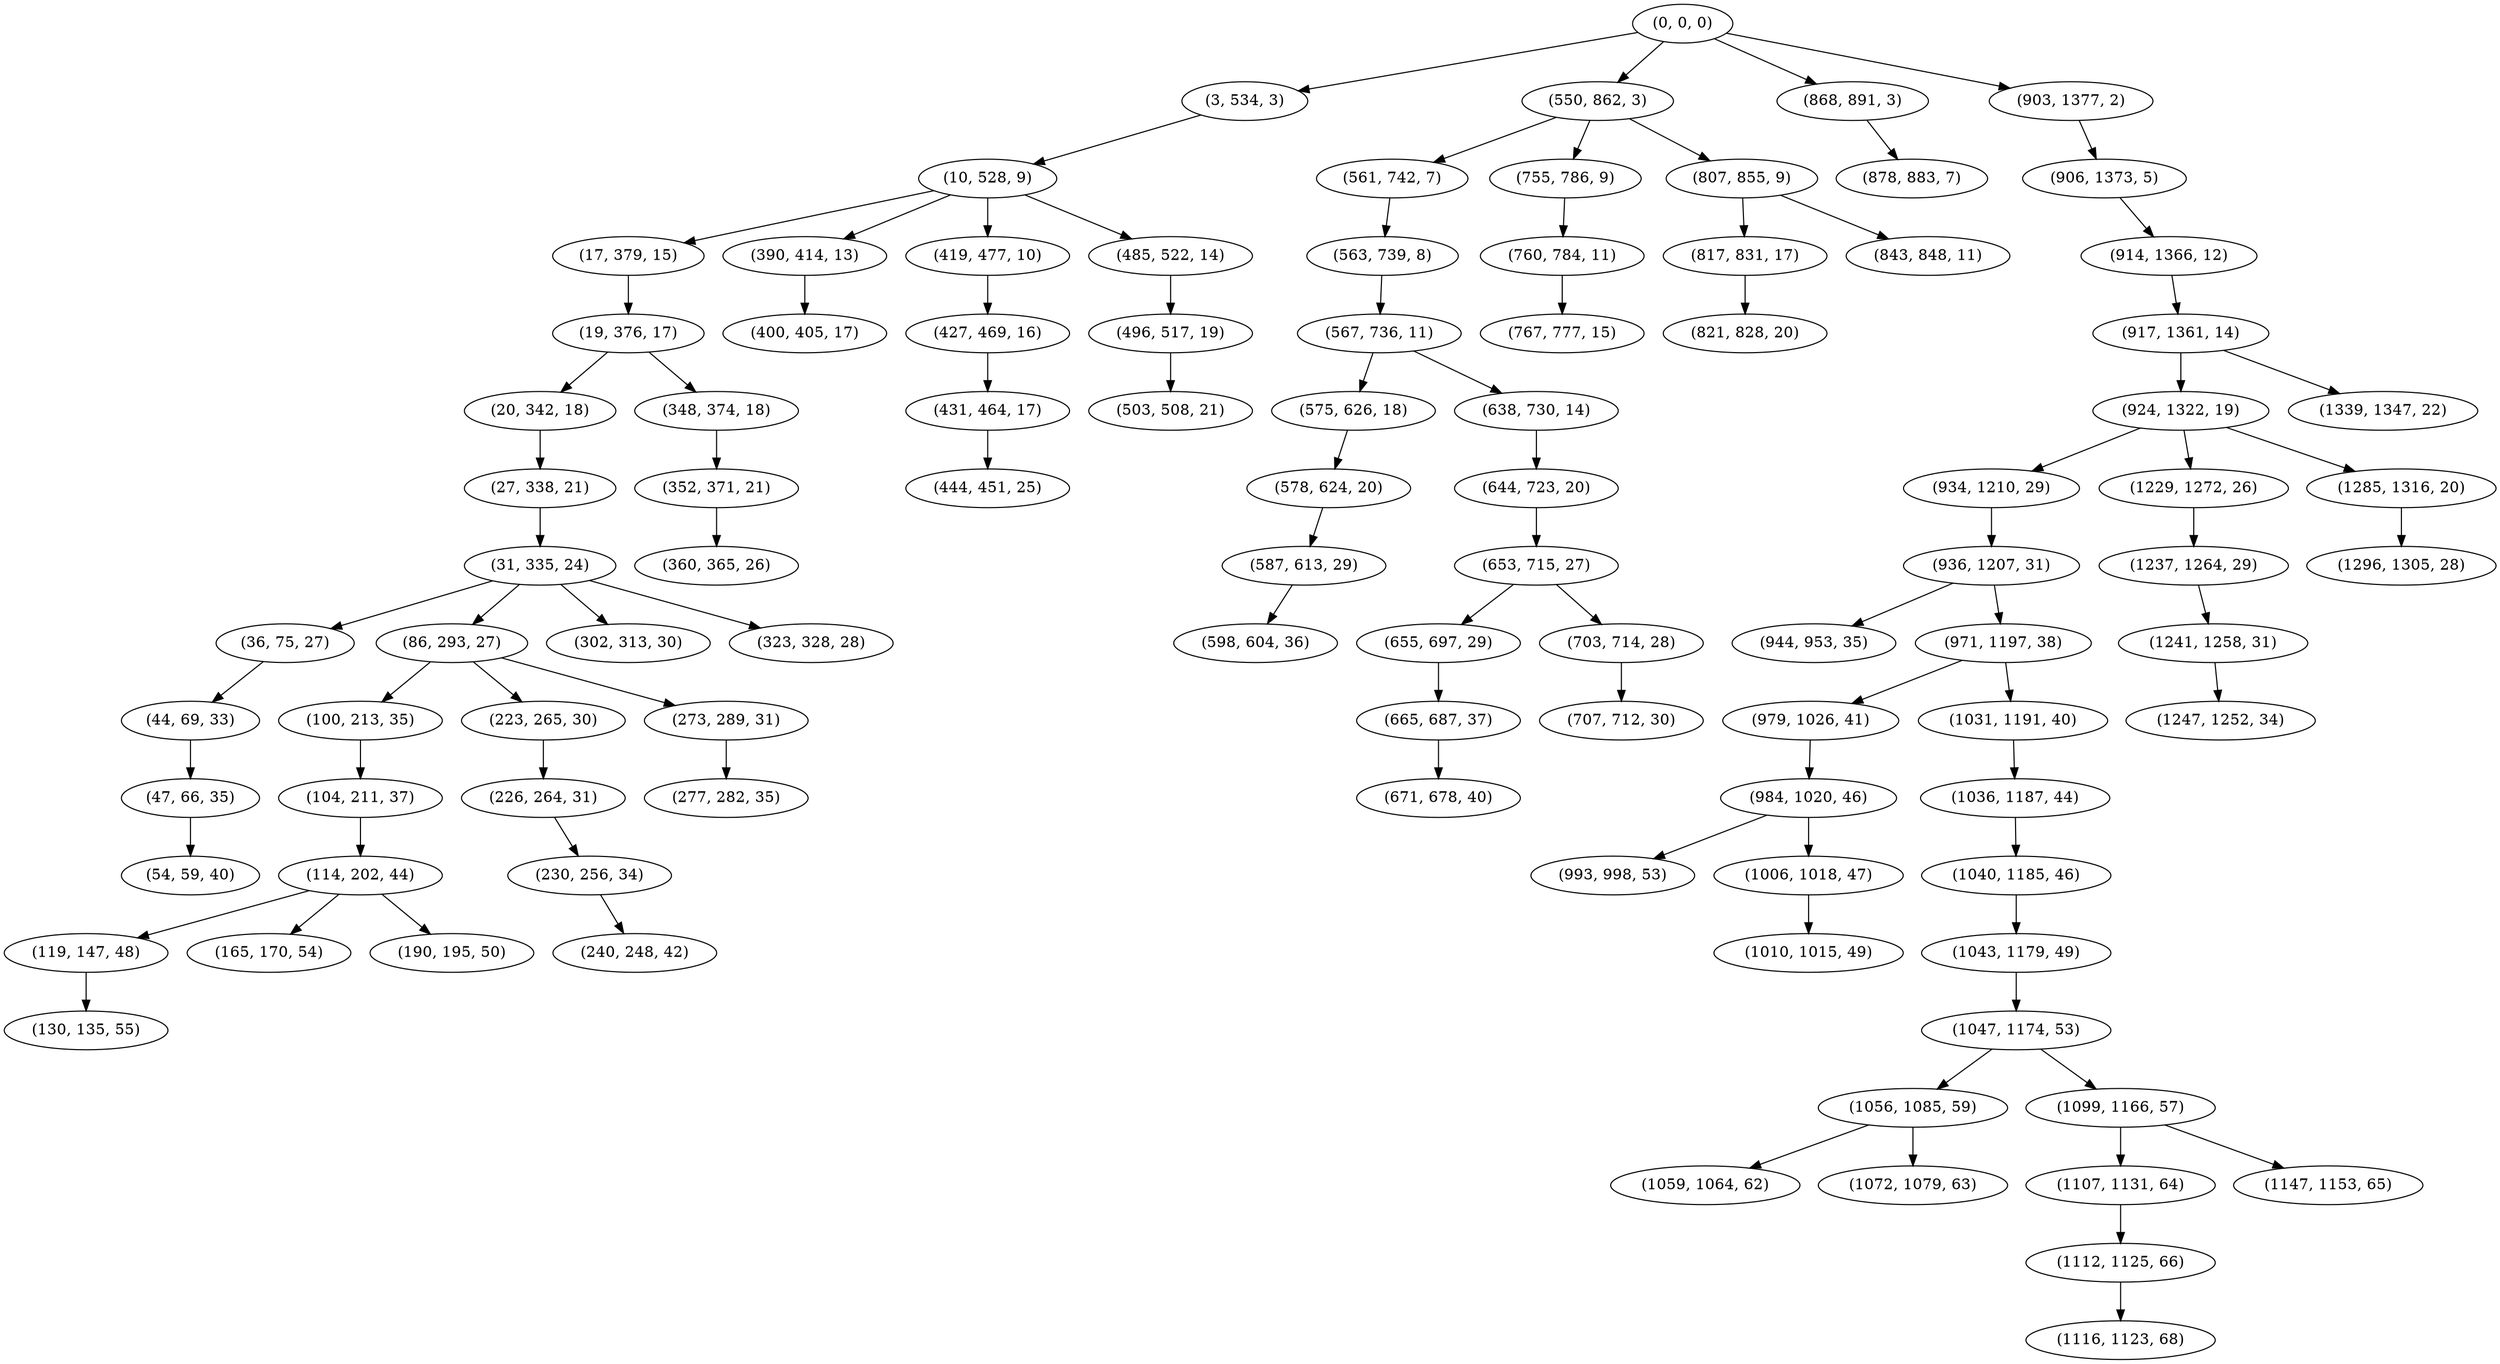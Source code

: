 digraph tree {
    "(0, 0, 0)";
    "(3, 534, 3)";
    "(10, 528, 9)";
    "(17, 379, 15)";
    "(19, 376, 17)";
    "(20, 342, 18)";
    "(27, 338, 21)";
    "(31, 335, 24)";
    "(36, 75, 27)";
    "(44, 69, 33)";
    "(47, 66, 35)";
    "(54, 59, 40)";
    "(86, 293, 27)";
    "(100, 213, 35)";
    "(104, 211, 37)";
    "(114, 202, 44)";
    "(119, 147, 48)";
    "(130, 135, 55)";
    "(165, 170, 54)";
    "(190, 195, 50)";
    "(223, 265, 30)";
    "(226, 264, 31)";
    "(230, 256, 34)";
    "(240, 248, 42)";
    "(273, 289, 31)";
    "(277, 282, 35)";
    "(302, 313, 30)";
    "(323, 328, 28)";
    "(348, 374, 18)";
    "(352, 371, 21)";
    "(360, 365, 26)";
    "(390, 414, 13)";
    "(400, 405, 17)";
    "(419, 477, 10)";
    "(427, 469, 16)";
    "(431, 464, 17)";
    "(444, 451, 25)";
    "(485, 522, 14)";
    "(496, 517, 19)";
    "(503, 508, 21)";
    "(550, 862, 3)";
    "(561, 742, 7)";
    "(563, 739, 8)";
    "(567, 736, 11)";
    "(575, 626, 18)";
    "(578, 624, 20)";
    "(587, 613, 29)";
    "(598, 604, 36)";
    "(638, 730, 14)";
    "(644, 723, 20)";
    "(653, 715, 27)";
    "(655, 697, 29)";
    "(665, 687, 37)";
    "(671, 678, 40)";
    "(703, 714, 28)";
    "(707, 712, 30)";
    "(755, 786, 9)";
    "(760, 784, 11)";
    "(767, 777, 15)";
    "(807, 855, 9)";
    "(817, 831, 17)";
    "(821, 828, 20)";
    "(843, 848, 11)";
    "(868, 891, 3)";
    "(878, 883, 7)";
    "(903, 1377, 2)";
    "(906, 1373, 5)";
    "(914, 1366, 12)";
    "(917, 1361, 14)";
    "(924, 1322, 19)";
    "(934, 1210, 29)";
    "(936, 1207, 31)";
    "(944, 953, 35)";
    "(971, 1197, 38)";
    "(979, 1026, 41)";
    "(984, 1020, 46)";
    "(993, 998, 53)";
    "(1006, 1018, 47)";
    "(1010, 1015, 49)";
    "(1031, 1191, 40)";
    "(1036, 1187, 44)";
    "(1040, 1185, 46)";
    "(1043, 1179, 49)";
    "(1047, 1174, 53)";
    "(1056, 1085, 59)";
    "(1059, 1064, 62)";
    "(1072, 1079, 63)";
    "(1099, 1166, 57)";
    "(1107, 1131, 64)";
    "(1112, 1125, 66)";
    "(1116, 1123, 68)";
    "(1147, 1153, 65)";
    "(1229, 1272, 26)";
    "(1237, 1264, 29)";
    "(1241, 1258, 31)";
    "(1247, 1252, 34)";
    "(1285, 1316, 20)";
    "(1296, 1305, 28)";
    "(1339, 1347, 22)";
    "(0, 0, 0)" -> "(3, 534, 3)";
    "(0, 0, 0)" -> "(550, 862, 3)";
    "(0, 0, 0)" -> "(868, 891, 3)";
    "(0, 0, 0)" -> "(903, 1377, 2)";
    "(3, 534, 3)" -> "(10, 528, 9)";
    "(10, 528, 9)" -> "(17, 379, 15)";
    "(10, 528, 9)" -> "(390, 414, 13)";
    "(10, 528, 9)" -> "(419, 477, 10)";
    "(10, 528, 9)" -> "(485, 522, 14)";
    "(17, 379, 15)" -> "(19, 376, 17)";
    "(19, 376, 17)" -> "(20, 342, 18)";
    "(19, 376, 17)" -> "(348, 374, 18)";
    "(20, 342, 18)" -> "(27, 338, 21)";
    "(27, 338, 21)" -> "(31, 335, 24)";
    "(31, 335, 24)" -> "(36, 75, 27)";
    "(31, 335, 24)" -> "(86, 293, 27)";
    "(31, 335, 24)" -> "(302, 313, 30)";
    "(31, 335, 24)" -> "(323, 328, 28)";
    "(36, 75, 27)" -> "(44, 69, 33)";
    "(44, 69, 33)" -> "(47, 66, 35)";
    "(47, 66, 35)" -> "(54, 59, 40)";
    "(86, 293, 27)" -> "(100, 213, 35)";
    "(86, 293, 27)" -> "(223, 265, 30)";
    "(86, 293, 27)" -> "(273, 289, 31)";
    "(100, 213, 35)" -> "(104, 211, 37)";
    "(104, 211, 37)" -> "(114, 202, 44)";
    "(114, 202, 44)" -> "(119, 147, 48)";
    "(114, 202, 44)" -> "(165, 170, 54)";
    "(114, 202, 44)" -> "(190, 195, 50)";
    "(119, 147, 48)" -> "(130, 135, 55)";
    "(223, 265, 30)" -> "(226, 264, 31)";
    "(226, 264, 31)" -> "(230, 256, 34)";
    "(230, 256, 34)" -> "(240, 248, 42)";
    "(273, 289, 31)" -> "(277, 282, 35)";
    "(348, 374, 18)" -> "(352, 371, 21)";
    "(352, 371, 21)" -> "(360, 365, 26)";
    "(390, 414, 13)" -> "(400, 405, 17)";
    "(419, 477, 10)" -> "(427, 469, 16)";
    "(427, 469, 16)" -> "(431, 464, 17)";
    "(431, 464, 17)" -> "(444, 451, 25)";
    "(485, 522, 14)" -> "(496, 517, 19)";
    "(496, 517, 19)" -> "(503, 508, 21)";
    "(550, 862, 3)" -> "(561, 742, 7)";
    "(550, 862, 3)" -> "(755, 786, 9)";
    "(550, 862, 3)" -> "(807, 855, 9)";
    "(561, 742, 7)" -> "(563, 739, 8)";
    "(563, 739, 8)" -> "(567, 736, 11)";
    "(567, 736, 11)" -> "(575, 626, 18)";
    "(567, 736, 11)" -> "(638, 730, 14)";
    "(575, 626, 18)" -> "(578, 624, 20)";
    "(578, 624, 20)" -> "(587, 613, 29)";
    "(587, 613, 29)" -> "(598, 604, 36)";
    "(638, 730, 14)" -> "(644, 723, 20)";
    "(644, 723, 20)" -> "(653, 715, 27)";
    "(653, 715, 27)" -> "(655, 697, 29)";
    "(653, 715, 27)" -> "(703, 714, 28)";
    "(655, 697, 29)" -> "(665, 687, 37)";
    "(665, 687, 37)" -> "(671, 678, 40)";
    "(703, 714, 28)" -> "(707, 712, 30)";
    "(755, 786, 9)" -> "(760, 784, 11)";
    "(760, 784, 11)" -> "(767, 777, 15)";
    "(807, 855, 9)" -> "(817, 831, 17)";
    "(807, 855, 9)" -> "(843, 848, 11)";
    "(817, 831, 17)" -> "(821, 828, 20)";
    "(868, 891, 3)" -> "(878, 883, 7)";
    "(903, 1377, 2)" -> "(906, 1373, 5)";
    "(906, 1373, 5)" -> "(914, 1366, 12)";
    "(914, 1366, 12)" -> "(917, 1361, 14)";
    "(917, 1361, 14)" -> "(924, 1322, 19)";
    "(917, 1361, 14)" -> "(1339, 1347, 22)";
    "(924, 1322, 19)" -> "(934, 1210, 29)";
    "(924, 1322, 19)" -> "(1229, 1272, 26)";
    "(924, 1322, 19)" -> "(1285, 1316, 20)";
    "(934, 1210, 29)" -> "(936, 1207, 31)";
    "(936, 1207, 31)" -> "(944, 953, 35)";
    "(936, 1207, 31)" -> "(971, 1197, 38)";
    "(971, 1197, 38)" -> "(979, 1026, 41)";
    "(971, 1197, 38)" -> "(1031, 1191, 40)";
    "(979, 1026, 41)" -> "(984, 1020, 46)";
    "(984, 1020, 46)" -> "(993, 998, 53)";
    "(984, 1020, 46)" -> "(1006, 1018, 47)";
    "(1006, 1018, 47)" -> "(1010, 1015, 49)";
    "(1031, 1191, 40)" -> "(1036, 1187, 44)";
    "(1036, 1187, 44)" -> "(1040, 1185, 46)";
    "(1040, 1185, 46)" -> "(1043, 1179, 49)";
    "(1043, 1179, 49)" -> "(1047, 1174, 53)";
    "(1047, 1174, 53)" -> "(1056, 1085, 59)";
    "(1047, 1174, 53)" -> "(1099, 1166, 57)";
    "(1056, 1085, 59)" -> "(1059, 1064, 62)";
    "(1056, 1085, 59)" -> "(1072, 1079, 63)";
    "(1099, 1166, 57)" -> "(1107, 1131, 64)";
    "(1099, 1166, 57)" -> "(1147, 1153, 65)";
    "(1107, 1131, 64)" -> "(1112, 1125, 66)";
    "(1112, 1125, 66)" -> "(1116, 1123, 68)";
    "(1229, 1272, 26)" -> "(1237, 1264, 29)";
    "(1237, 1264, 29)" -> "(1241, 1258, 31)";
    "(1241, 1258, 31)" -> "(1247, 1252, 34)";
    "(1285, 1316, 20)" -> "(1296, 1305, 28)";
}
